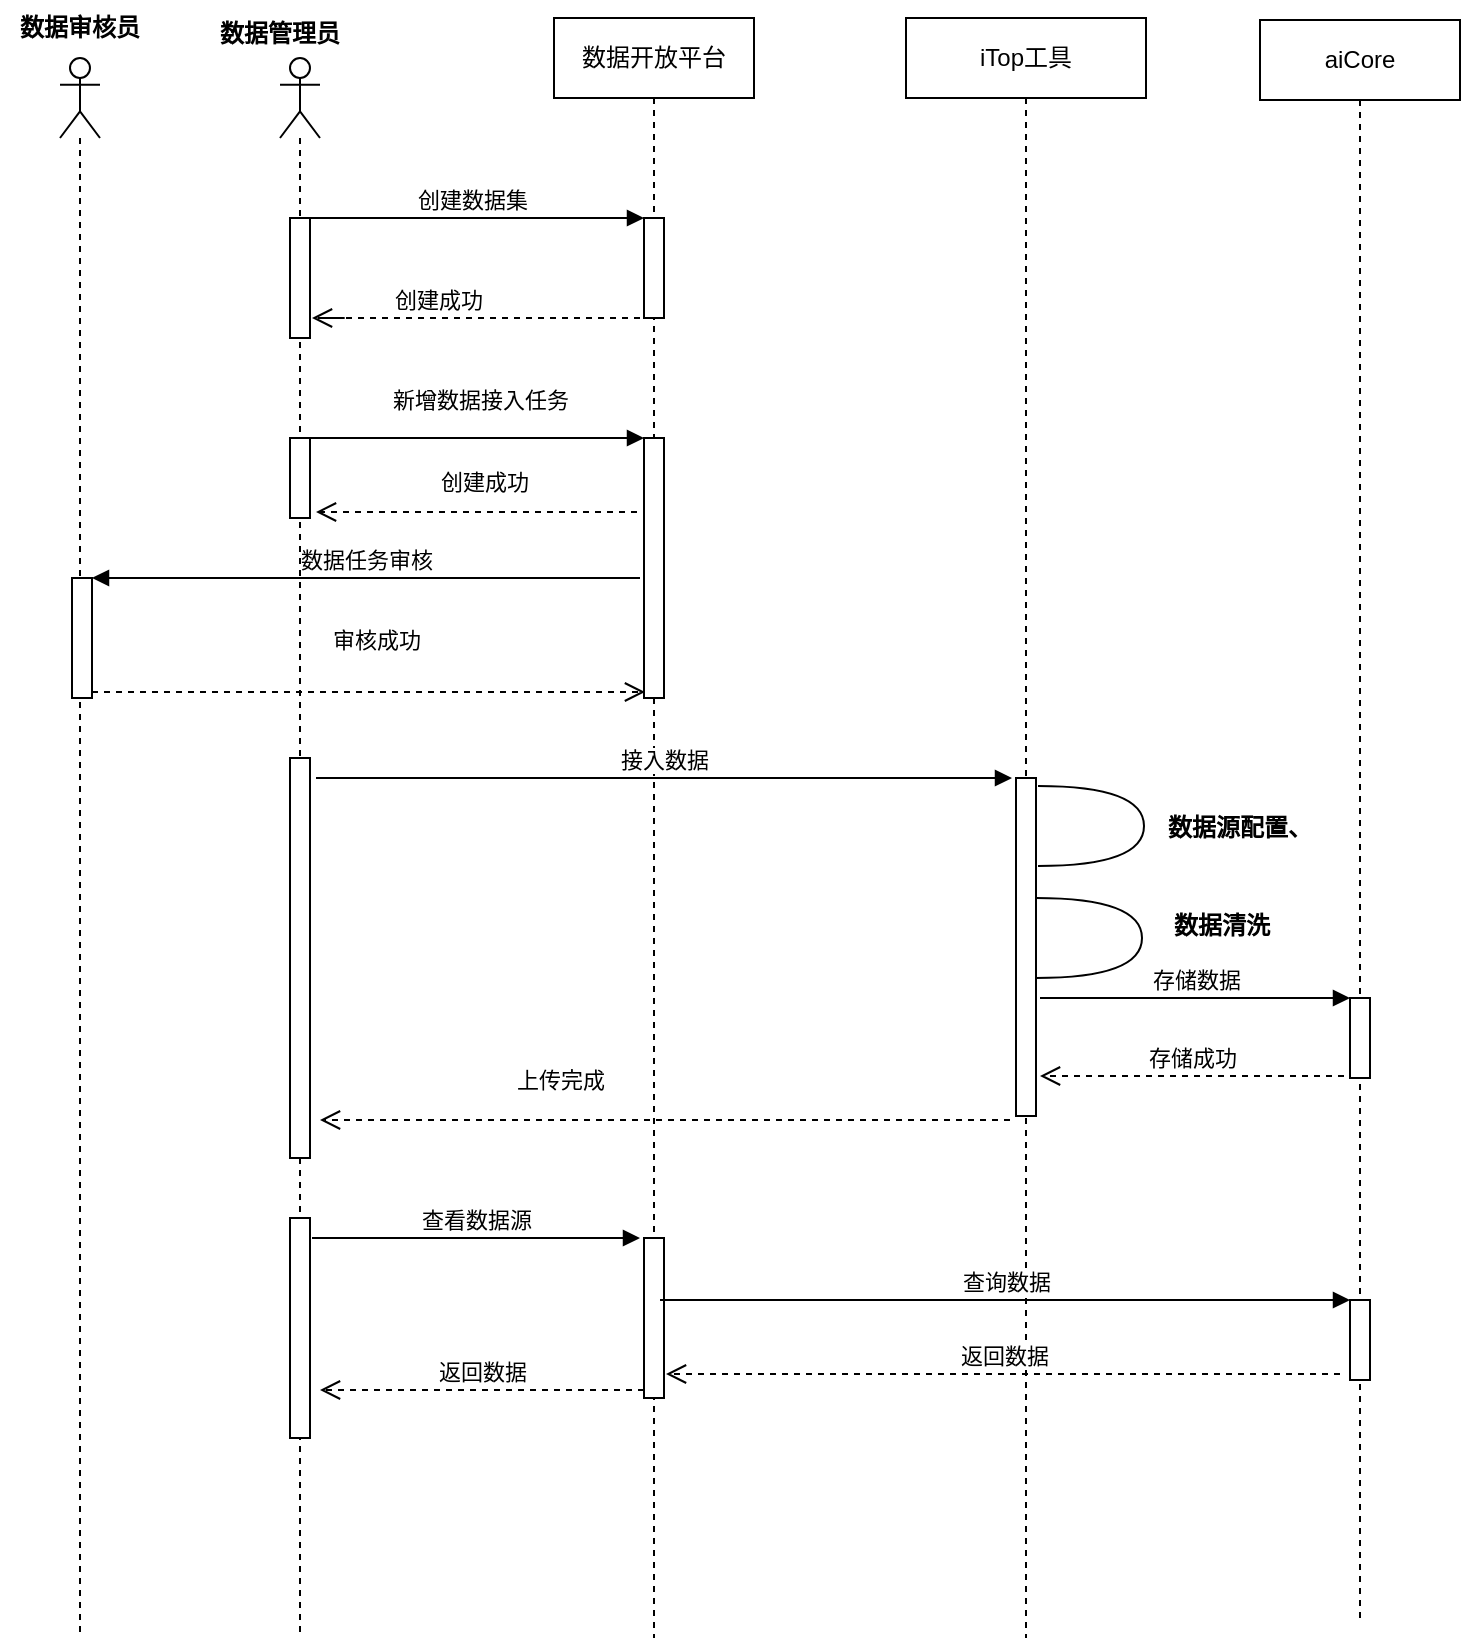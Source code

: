 <mxfile version="14.4.3" type="github">
  <diagram name="Page-1" id="e7e014a7-5840-1c2e-5031-d8a46d1fe8dd">
    <mxGraphModel dx="1038" dy="548" grid="1" gridSize="10" guides="1" tooltips="1" connect="1" arrows="1" fold="1" page="1" pageScale="1" pageWidth="1169" pageHeight="826" background="#ffffff" math="0" shadow="0">
      <root>
        <mxCell id="0" />
        <mxCell id="1" parent="0" />
        <mxCell id="vgXzkwaurRQH-fuamJpq-45" value="数据开放平台" style="shape=umlLifeline;perimeter=lifelinePerimeter;whiteSpace=wrap;html=1;container=1;collapsible=0;recursiveResize=0;outlineConnect=0;" vertex="1" parent="1">
          <mxGeometry x="397" y="150" width="100" height="810" as="geometry" />
        </mxCell>
        <mxCell id="vgXzkwaurRQH-fuamJpq-51" value="" style="html=1;points=[];perimeter=orthogonalPerimeter;" vertex="1" parent="vgXzkwaurRQH-fuamJpq-45">
          <mxGeometry x="45" y="100" width="10" height="50" as="geometry" />
        </mxCell>
        <mxCell id="vgXzkwaurRQH-fuamJpq-57" value="" style="html=1;points=[];perimeter=orthogonalPerimeter;" vertex="1" parent="vgXzkwaurRQH-fuamJpq-45">
          <mxGeometry x="45" y="210" width="10" height="130" as="geometry" />
        </mxCell>
        <mxCell id="vgXzkwaurRQH-fuamJpq-94" value="" style="html=1;points=[];perimeter=orthogonalPerimeter;" vertex="1" parent="vgXzkwaurRQH-fuamJpq-45">
          <mxGeometry x="45" y="610" width="10" height="80" as="geometry" />
        </mxCell>
        <mxCell id="vgXzkwaurRQH-fuamJpq-46" value="iTop工具" style="shape=umlLifeline;perimeter=lifelinePerimeter;whiteSpace=wrap;html=1;container=1;collapsible=0;recursiveResize=0;outlineConnect=0;" vertex="1" parent="1">
          <mxGeometry x="573" y="150" width="120" height="810" as="geometry" />
        </mxCell>
        <mxCell id="vgXzkwaurRQH-fuamJpq-81" value="" style="html=1;points=[];perimeter=orthogonalPerimeter;" vertex="1" parent="vgXzkwaurRQH-fuamJpq-46">
          <mxGeometry x="55" y="380" width="10" height="169" as="geometry" />
        </mxCell>
        <mxCell id="vgXzkwaurRQH-fuamJpq-87" value="" style="shape=requiredInterface;html=1;verticalLabelPosition=bottom;" vertex="1" parent="vgXzkwaurRQH-fuamJpq-46">
          <mxGeometry x="66" y="384" width="53" height="40" as="geometry" />
        </mxCell>
        <mxCell id="vgXzkwaurRQH-fuamJpq-47" value="aiCore" style="shape=umlLifeline;perimeter=lifelinePerimeter;whiteSpace=wrap;html=1;container=1;collapsible=0;recursiveResize=0;outlineConnect=0;" vertex="1" parent="1">
          <mxGeometry x="750" y="151" width="100" height="799" as="geometry" />
        </mxCell>
        <mxCell id="vgXzkwaurRQH-fuamJpq-84" value="" style="html=1;points=[];perimeter=orthogonalPerimeter;" vertex="1" parent="vgXzkwaurRQH-fuamJpq-47">
          <mxGeometry x="45" y="489" width="10" height="40" as="geometry" />
        </mxCell>
        <mxCell id="vgXzkwaurRQH-fuamJpq-97" value="" style="html=1;points=[];perimeter=orthogonalPerimeter;" vertex="1" parent="vgXzkwaurRQH-fuamJpq-47">
          <mxGeometry x="45" y="640" width="10" height="40" as="geometry" />
        </mxCell>
        <mxCell id="vgXzkwaurRQH-fuamJpq-48" value="" style="shape=umlLifeline;participant=umlActor;perimeter=lifelinePerimeter;whiteSpace=wrap;html=1;container=1;collapsible=0;recursiveResize=0;verticalAlign=top;spacingTop=36;outlineConnect=0;" vertex="1" parent="1">
          <mxGeometry x="260" y="170" width="20" height="790" as="geometry" />
        </mxCell>
        <mxCell id="vgXzkwaurRQH-fuamJpq-54" value="" style="html=1;points=[];perimeter=orthogonalPerimeter;" vertex="1" parent="vgXzkwaurRQH-fuamJpq-48">
          <mxGeometry x="5" y="80" width="10" height="60" as="geometry" />
        </mxCell>
        <mxCell id="vgXzkwaurRQH-fuamJpq-55" value="" style="html=1;points=[];perimeter=orthogonalPerimeter;" vertex="1" parent="vgXzkwaurRQH-fuamJpq-48">
          <mxGeometry x="5" y="190" width="10" height="40" as="geometry" />
        </mxCell>
        <mxCell id="vgXzkwaurRQH-fuamJpq-80" value="" style="html=1;points=[];perimeter=orthogonalPerimeter;" vertex="1" parent="vgXzkwaurRQH-fuamJpq-48">
          <mxGeometry x="5" y="350" width="10" height="200" as="geometry" />
        </mxCell>
        <mxCell id="vgXzkwaurRQH-fuamJpq-93" value="" style="html=1;points=[];perimeter=orthogonalPerimeter;" vertex="1" parent="vgXzkwaurRQH-fuamJpq-48">
          <mxGeometry x="5" y="580" width="10" height="110" as="geometry" />
        </mxCell>
        <mxCell id="vgXzkwaurRQH-fuamJpq-49" value="数据管理员" style="text;align=center;fontStyle=1;verticalAlign=middle;spacingLeft=3;spacingRight=3;strokeColor=none;rotatable=0;points=[[0,0.5],[1,0.5]];portConstraint=eastwest;" vertex="1" parent="1">
          <mxGeometry x="220" y="144" width="80" height="26" as="geometry" />
        </mxCell>
        <mxCell id="vgXzkwaurRQH-fuamJpq-52" value="创建数据集" style="html=1;verticalAlign=bottom;endArrow=block;entryX=0;entryY=0;" edge="1" target="vgXzkwaurRQH-fuamJpq-51" parent="1" source="vgXzkwaurRQH-fuamJpq-48">
          <mxGeometry relative="1" as="geometry">
            <mxPoint x="372" y="250" as="sourcePoint" />
          </mxGeometry>
        </mxCell>
        <mxCell id="vgXzkwaurRQH-fuamJpq-53" value="创建成功" style="html=1;verticalAlign=bottom;endArrow=open;dashed=1;endSize=8;" edge="1" parent="1">
          <mxGeometry relative="1" as="geometry">
            <mxPoint x="276" y="300" as="targetPoint" />
            <mxPoint x="440" y="300" as="sourcePoint" />
            <Array as="points">
              <mxPoint x="276" y="300" />
              <mxPoint x="295" y="300" />
            </Array>
          </mxGeometry>
        </mxCell>
        <mxCell id="vgXzkwaurRQH-fuamJpq-58" value="新增数据接入任务" style="html=1;verticalAlign=bottom;endArrow=block;entryX=0;entryY=0;" edge="1" target="vgXzkwaurRQH-fuamJpq-57" parent="1" source="vgXzkwaurRQH-fuamJpq-48">
          <mxGeometry x="0.049" y="10" relative="1" as="geometry">
            <mxPoint x="372" y="360" as="sourcePoint" />
            <mxPoint as="offset" />
          </mxGeometry>
        </mxCell>
        <mxCell id="vgXzkwaurRQH-fuamJpq-62" value="" style="shape=umlLifeline;participant=umlActor;perimeter=lifelinePerimeter;whiteSpace=wrap;html=1;container=1;collapsible=0;recursiveResize=0;verticalAlign=top;spacingTop=36;outlineConnect=0;" vertex="1" parent="1">
          <mxGeometry x="150" y="170" width="20" height="790" as="geometry" />
        </mxCell>
        <mxCell id="vgXzkwaurRQH-fuamJpq-77" value="" style="html=1;points=[];perimeter=orthogonalPerimeter;" vertex="1" parent="vgXzkwaurRQH-fuamJpq-62">
          <mxGeometry x="6" y="260" width="10" height="60" as="geometry" />
        </mxCell>
        <mxCell id="vgXzkwaurRQH-fuamJpq-63" value="数据审核员" style="text;align=center;fontStyle=1;verticalAlign=middle;spacingLeft=3;spacingRight=3;strokeColor=none;rotatable=0;points=[[0,0.5],[1,0.5]];portConstraint=eastwest;" vertex="1" parent="1">
          <mxGeometry x="120" y="141" width="80" height="26" as="geometry" />
        </mxCell>
        <mxCell id="vgXzkwaurRQH-fuamJpq-59" value="创建成功" style="html=1;verticalAlign=bottom;endArrow=open;dashed=1;endSize=8;" edge="1" parent="1">
          <mxGeometry x="-0.049" y="-6" relative="1" as="geometry">
            <mxPoint x="278" y="397" as="targetPoint" />
            <mxPoint x="438.5" y="397" as="sourcePoint" />
            <Array as="points">
              <mxPoint x="358.5" y="397" />
            </Array>
            <mxPoint as="offset" />
          </mxGeometry>
        </mxCell>
        <mxCell id="vgXzkwaurRQH-fuamJpq-78" value="数据任务审核" style="html=1;verticalAlign=bottom;endArrow=block;entryX=1;entryY=0;" edge="1" target="vgXzkwaurRQH-fuamJpq-77" parent="1">
          <mxGeometry relative="1" as="geometry">
            <mxPoint x="440" y="430" as="sourcePoint" />
          </mxGeometry>
        </mxCell>
        <mxCell id="vgXzkwaurRQH-fuamJpq-79" value="审核成功" style="html=1;verticalAlign=bottom;endArrow=open;dashed=1;endSize=8;" edge="1" parent="1">
          <mxGeometry x="0.027" y="17" relative="1" as="geometry">
            <mxPoint x="442.5" y="487" as="targetPoint" />
            <mxPoint x="166" y="487" as="sourcePoint" />
            <mxPoint as="offset" />
          </mxGeometry>
        </mxCell>
        <mxCell id="vgXzkwaurRQH-fuamJpq-82" value="接入数据" style="html=1;verticalAlign=bottom;endArrow=block;entryX=0;entryY=0;" edge="1" parent="1">
          <mxGeometry relative="1" as="geometry">
            <mxPoint x="278" y="530" as="sourcePoint" />
            <mxPoint x="626" y="530.0" as="targetPoint" />
          </mxGeometry>
        </mxCell>
        <mxCell id="vgXzkwaurRQH-fuamJpq-83" value="上传完成" style="html=1;verticalAlign=bottom;endArrow=open;dashed=1;endSize=8;" edge="1" parent="1">
          <mxGeometry x="0.304" y="-11" relative="1" as="geometry">
            <mxPoint x="280" y="701" as="targetPoint" />
            <mxPoint x="625" y="701" as="sourcePoint" />
            <Array as="points">
              <mxPoint x="313" y="701" />
            </Array>
            <mxPoint as="offset" />
          </mxGeometry>
        </mxCell>
        <mxCell id="vgXzkwaurRQH-fuamJpq-85" value="存储数据" style="html=1;verticalAlign=bottom;endArrow=block;entryX=0;entryY=0;" edge="1" target="vgXzkwaurRQH-fuamJpq-84" parent="1">
          <mxGeometry relative="1" as="geometry">
            <mxPoint x="640" y="640" as="sourcePoint" />
          </mxGeometry>
        </mxCell>
        <mxCell id="vgXzkwaurRQH-fuamJpq-86" value="存储成功" style="html=1;verticalAlign=bottom;endArrow=open;dashed=1;endSize=8;" edge="1" parent="1">
          <mxGeometry relative="1" as="geometry">
            <mxPoint x="640" y="679" as="targetPoint" />
            <mxPoint x="792" y="679" as="sourcePoint" />
          </mxGeometry>
        </mxCell>
        <mxCell id="vgXzkwaurRQH-fuamJpq-88" value="" style="shape=requiredInterface;html=1;verticalLabelPosition=bottom;" vertex="1" parent="1">
          <mxGeometry x="638" y="590" width="53" height="40" as="geometry" />
        </mxCell>
        <mxCell id="vgXzkwaurRQH-fuamJpq-90" value="数据源配置、" style="text;align=center;fontStyle=1;verticalAlign=middle;spacingLeft=3;spacingRight=3;strokeColor=none;rotatable=0;points=[[0,0.5],[1,0.5]];portConstraint=eastwest;" vertex="1" parent="1">
          <mxGeometry x="700" y="541" width="80" height="26" as="geometry" />
        </mxCell>
        <mxCell id="vgXzkwaurRQH-fuamJpq-91" value="数据清洗" style="text;align=center;fontStyle=1;verticalAlign=middle;spacingLeft=3;spacingRight=3;strokeColor=none;rotatable=0;points=[[0,0.5],[1,0.5]];portConstraint=eastwest;" vertex="1" parent="1">
          <mxGeometry x="691" y="590" width="80" height="26" as="geometry" />
        </mxCell>
        <mxCell id="vgXzkwaurRQH-fuamJpq-95" value="查看数据源" style="html=1;verticalAlign=bottom;endArrow=block;entryX=0;entryY=0;" edge="1" parent="1">
          <mxGeometry relative="1" as="geometry">
            <mxPoint x="276" y="760" as="sourcePoint" />
            <mxPoint x="440" y="760" as="targetPoint" />
          </mxGeometry>
        </mxCell>
        <mxCell id="vgXzkwaurRQH-fuamJpq-96" value="返回数据" style="html=1;verticalAlign=bottom;endArrow=open;dashed=1;endSize=8;exitX=0;exitY=0.95;" edge="1" source="vgXzkwaurRQH-fuamJpq-94" parent="1">
          <mxGeometry relative="1" as="geometry">
            <mxPoint x="280" y="836" as="targetPoint" />
          </mxGeometry>
        </mxCell>
        <mxCell id="vgXzkwaurRQH-fuamJpq-99" value="返回数据" style="html=1;verticalAlign=bottom;endArrow=open;dashed=1;endSize=8;" edge="1" parent="1">
          <mxGeometry relative="1" as="geometry">
            <mxPoint x="453" y="828" as="targetPoint" />
            <mxPoint x="790" y="828" as="sourcePoint" />
          </mxGeometry>
        </mxCell>
        <mxCell id="vgXzkwaurRQH-fuamJpq-98" value="查询数据" style="html=1;verticalAlign=bottom;endArrow=block;entryX=0;entryY=0;" edge="1" target="vgXzkwaurRQH-fuamJpq-97" parent="1">
          <mxGeometry relative="1" as="geometry">
            <mxPoint x="450" y="791" as="sourcePoint" />
          </mxGeometry>
        </mxCell>
      </root>
    </mxGraphModel>
  </diagram>
</mxfile>
